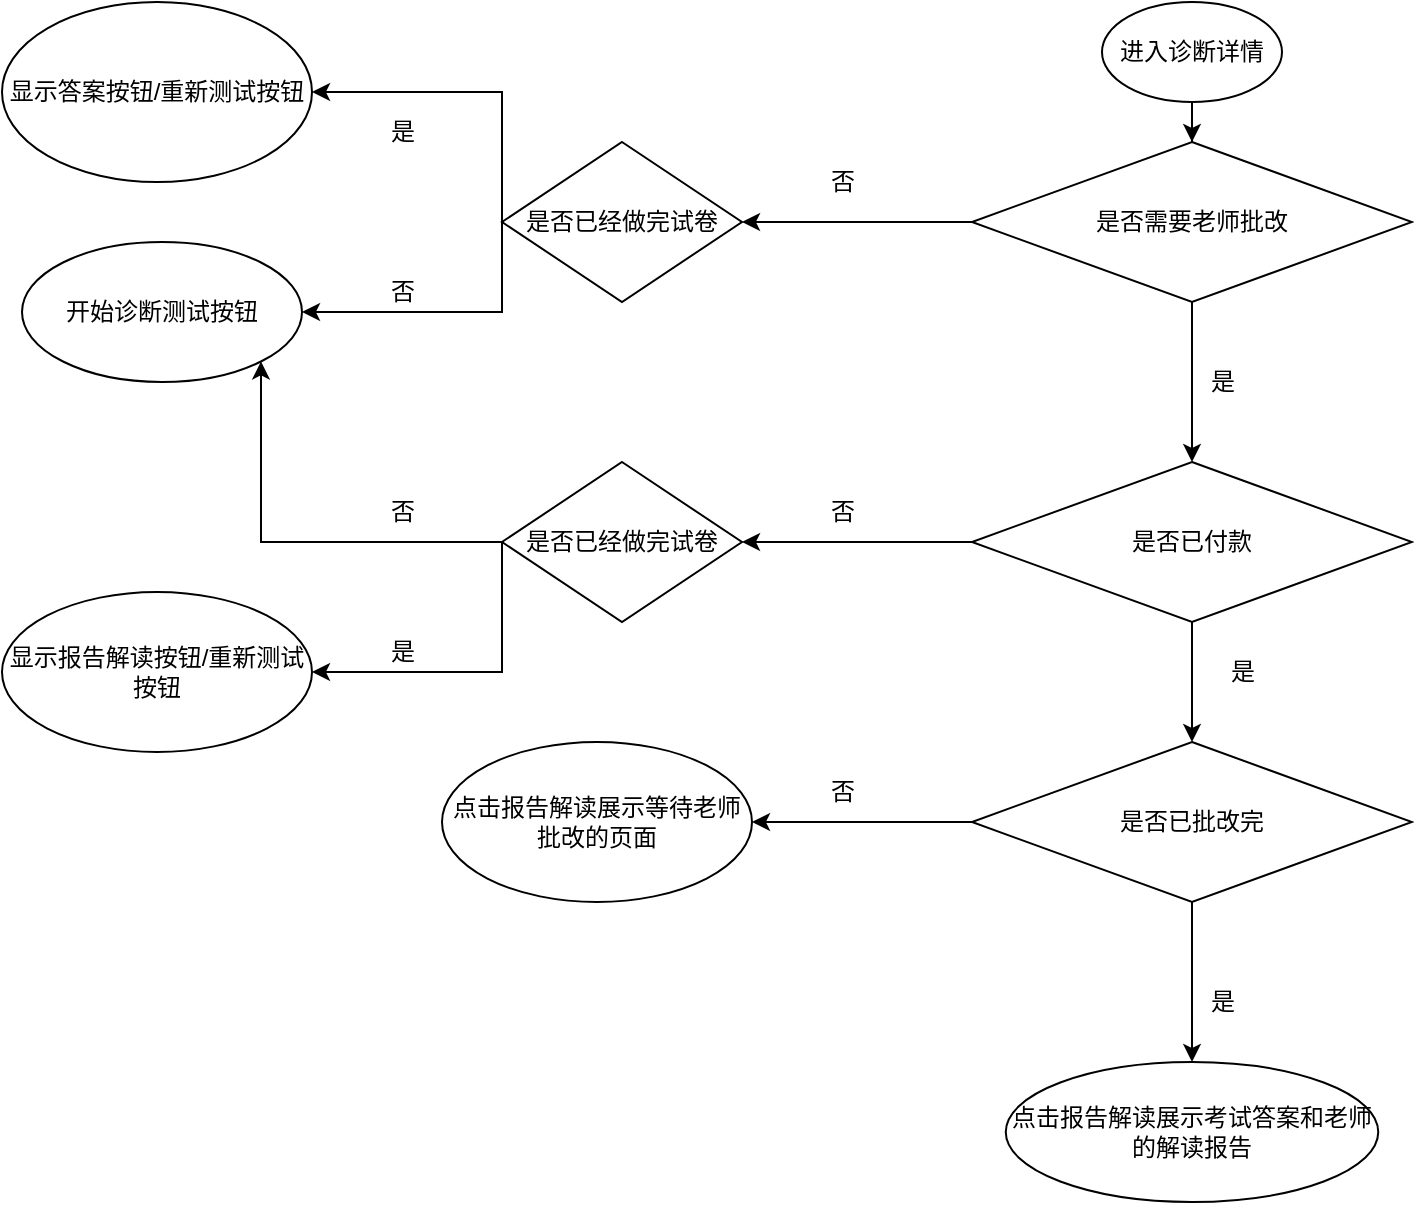 <mxfile version="20.3.1" type="github">
  <diagram id="fZTSuw4oeZMAy5_r0UgX" name="第 1 页">
    <mxGraphModel dx="2531" dy="779" grid="1" gridSize="10" guides="1" tooltips="1" connect="1" arrows="1" fold="1" page="1" pageScale="1" pageWidth="827" pageHeight="1169" math="0" shadow="0">
      <root>
        <mxCell id="0" />
        <mxCell id="1" parent="0" />
        <mxCell id="nYvTzos0_lKAlMXF71ZA-26" value="" style="edgeStyle=orthogonalEdgeStyle;rounded=0;orthogonalLoop=1;jettySize=auto;html=1;" edge="1" parent="1" source="nYvTzos0_lKAlMXF71ZA-1" target="nYvTzos0_lKAlMXF71ZA-2">
          <mxGeometry relative="1" as="geometry" />
        </mxCell>
        <mxCell id="nYvTzos0_lKAlMXF71ZA-1" value="进入诊断详情" style="ellipse;whiteSpace=wrap;html=1;" vertex="1" parent="1">
          <mxGeometry x="300" y="20" width="90" height="50" as="geometry" />
        </mxCell>
        <mxCell id="nYvTzos0_lKAlMXF71ZA-9" value="" style="edgeStyle=orthogonalEdgeStyle;rounded=0;orthogonalLoop=1;jettySize=auto;html=1;" edge="1" parent="1" source="nYvTzos0_lKAlMXF71ZA-2" target="nYvTzos0_lKAlMXF71ZA-8">
          <mxGeometry relative="1" as="geometry" />
        </mxCell>
        <mxCell id="nYvTzos0_lKAlMXF71ZA-28" value="" style="edgeStyle=orthogonalEdgeStyle;rounded=0;orthogonalLoop=1;jettySize=auto;html=1;" edge="1" parent="1" source="nYvTzos0_lKAlMXF71ZA-2" target="nYvTzos0_lKAlMXF71ZA-27">
          <mxGeometry relative="1" as="geometry" />
        </mxCell>
        <mxCell id="nYvTzos0_lKAlMXF71ZA-2" value="是否需要老师批改&lt;br&gt;" style="rhombus;whiteSpace=wrap;html=1;" vertex="1" parent="1">
          <mxGeometry x="235" y="90" width="220" height="80" as="geometry" />
        </mxCell>
        <mxCell id="nYvTzos0_lKAlMXF71ZA-5" value="显示答案按钮/重新测试按钮" style="ellipse;whiteSpace=wrap;html=1;" vertex="1" parent="1">
          <mxGeometry x="-250" y="20" width="155" height="90" as="geometry" />
        </mxCell>
        <mxCell id="nYvTzos0_lKAlMXF71ZA-7" value="否" style="text;html=1;align=center;verticalAlign=middle;resizable=0;points=[];autosize=1;strokeColor=none;fillColor=none;" vertex="1" parent="1">
          <mxGeometry x="150" y="95" width="40" height="30" as="geometry" />
        </mxCell>
        <mxCell id="nYvTzos0_lKAlMXF71ZA-15" value="" style="edgeStyle=orthogonalEdgeStyle;rounded=0;orthogonalLoop=1;jettySize=auto;html=1;" edge="1" parent="1" source="nYvTzos0_lKAlMXF71ZA-8" target="nYvTzos0_lKAlMXF71ZA-14">
          <mxGeometry relative="1" as="geometry" />
        </mxCell>
        <mxCell id="nYvTzos0_lKAlMXF71ZA-21" value="" style="edgeStyle=orthogonalEdgeStyle;rounded=0;orthogonalLoop=1;jettySize=auto;html=1;entryX=1;entryY=0.5;entryDx=0;entryDy=0;" edge="1" parent="1" source="nYvTzos0_lKAlMXF71ZA-8" target="nYvTzos0_lKAlMXF71ZA-34">
          <mxGeometry relative="1" as="geometry" />
        </mxCell>
        <mxCell id="nYvTzos0_lKAlMXF71ZA-8" value="是否已付款" style="rhombus;whiteSpace=wrap;html=1;" vertex="1" parent="1">
          <mxGeometry x="235" y="250" width="220" height="80" as="geometry" />
        </mxCell>
        <mxCell id="nYvTzos0_lKAlMXF71ZA-10" value="是" style="text;html=1;align=center;verticalAlign=middle;resizable=0;points=[];autosize=1;strokeColor=none;fillColor=none;" vertex="1" parent="1">
          <mxGeometry x="340" y="195" width="40" height="30" as="geometry" />
        </mxCell>
        <mxCell id="nYvTzos0_lKAlMXF71ZA-13" value="否" style="text;html=1;align=center;verticalAlign=middle;resizable=0;points=[];autosize=1;strokeColor=none;fillColor=none;" vertex="1" parent="1">
          <mxGeometry x="150" y="260" width="40" height="30" as="geometry" />
        </mxCell>
        <mxCell id="nYvTzos0_lKAlMXF71ZA-18" value="" style="edgeStyle=orthogonalEdgeStyle;rounded=0;orthogonalLoop=1;jettySize=auto;html=1;" edge="1" parent="1" source="nYvTzos0_lKAlMXF71ZA-14" target="nYvTzos0_lKAlMXF71ZA-17">
          <mxGeometry relative="1" as="geometry" />
        </mxCell>
        <mxCell id="nYvTzos0_lKAlMXF71ZA-24" value="" style="edgeStyle=orthogonalEdgeStyle;rounded=0;orthogonalLoop=1;jettySize=auto;html=1;" edge="1" parent="1" source="nYvTzos0_lKAlMXF71ZA-14" target="nYvTzos0_lKAlMXF71ZA-23">
          <mxGeometry relative="1" as="geometry" />
        </mxCell>
        <mxCell id="nYvTzos0_lKAlMXF71ZA-14" value="是否已批改完" style="rhombus;whiteSpace=wrap;html=1;" vertex="1" parent="1">
          <mxGeometry x="235" y="390" width="220" height="80" as="geometry" />
        </mxCell>
        <mxCell id="nYvTzos0_lKAlMXF71ZA-16" value="是" style="text;html=1;align=center;verticalAlign=middle;resizable=0;points=[];autosize=1;strokeColor=none;fillColor=none;" vertex="1" parent="1">
          <mxGeometry x="350" y="340" width="40" height="30" as="geometry" />
        </mxCell>
        <mxCell id="nYvTzos0_lKAlMXF71ZA-17" value="点击报告解读展示等待老师批改的页面" style="ellipse;whiteSpace=wrap;html=1;" vertex="1" parent="1">
          <mxGeometry x="-30" y="390" width="155" height="80" as="geometry" />
        </mxCell>
        <mxCell id="nYvTzos0_lKAlMXF71ZA-20" value="显示报告解读按钮/重新测试按钮" style="ellipse;whiteSpace=wrap;html=1;" vertex="1" parent="1">
          <mxGeometry x="-250" y="315" width="155" height="80" as="geometry" />
        </mxCell>
        <mxCell id="nYvTzos0_lKAlMXF71ZA-22" value="否" style="text;html=1;align=center;verticalAlign=middle;resizable=0;points=[];autosize=1;strokeColor=none;fillColor=none;" vertex="1" parent="1">
          <mxGeometry x="150" y="400" width="40" height="30" as="geometry" />
        </mxCell>
        <mxCell id="nYvTzos0_lKAlMXF71ZA-39" style="edgeStyle=orthogonalEdgeStyle;rounded=0;orthogonalLoop=1;jettySize=auto;html=1;exitX=1;exitY=0.5;exitDx=0;exitDy=0;" edge="1" parent="1" source="nYvTzos0_lKAlMXF71ZA-23">
          <mxGeometry relative="1" as="geometry">
            <mxPoint x="413" y="585" as="targetPoint" />
          </mxGeometry>
        </mxCell>
        <mxCell id="nYvTzos0_lKAlMXF71ZA-23" value="点击报告解读展示考试答案和老师的解读报告" style="ellipse;whiteSpace=wrap;html=1;" vertex="1" parent="1">
          <mxGeometry x="251.88" y="550" width="186.25" height="70" as="geometry" />
        </mxCell>
        <mxCell id="nYvTzos0_lKAlMXF71ZA-25" value="是" style="text;html=1;align=center;verticalAlign=middle;resizable=0;points=[];autosize=1;strokeColor=none;fillColor=none;" vertex="1" parent="1">
          <mxGeometry x="340" y="505" width="40" height="30" as="geometry" />
        </mxCell>
        <mxCell id="nYvTzos0_lKAlMXF71ZA-29" value="" style="edgeStyle=orthogonalEdgeStyle;rounded=0;orthogonalLoop=1;jettySize=auto;html=1;" edge="1" parent="1" source="nYvTzos0_lKAlMXF71ZA-27" target="nYvTzos0_lKAlMXF71ZA-5">
          <mxGeometry relative="1" as="geometry">
            <Array as="points">
              <mxPoint y="65" />
            </Array>
          </mxGeometry>
        </mxCell>
        <mxCell id="nYvTzos0_lKAlMXF71ZA-32" value="" style="edgeStyle=orthogonalEdgeStyle;rounded=0;orthogonalLoop=1;jettySize=auto;html=1;entryX=1;entryY=0.5;entryDx=0;entryDy=0;" edge="1" parent="1" source="nYvTzos0_lKAlMXF71ZA-27" target="nYvTzos0_lKAlMXF71ZA-31">
          <mxGeometry relative="1" as="geometry">
            <mxPoint x="-90" y="180" as="targetPoint" />
            <Array as="points">
              <mxPoint y="175" />
            </Array>
          </mxGeometry>
        </mxCell>
        <mxCell id="nYvTzos0_lKAlMXF71ZA-27" value="是否已经做完试卷" style="rhombus;whiteSpace=wrap;html=1;" vertex="1" parent="1">
          <mxGeometry y="90" width="120" height="80" as="geometry" />
        </mxCell>
        <mxCell id="nYvTzos0_lKAlMXF71ZA-30" value="是" style="text;html=1;align=center;verticalAlign=middle;resizable=0;points=[];autosize=1;strokeColor=none;fillColor=none;" vertex="1" parent="1">
          <mxGeometry x="-70" y="70" width="40" height="30" as="geometry" />
        </mxCell>
        <mxCell id="nYvTzos0_lKAlMXF71ZA-31" value="开始诊断测试按钮" style="ellipse;whiteSpace=wrap;html=1;" vertex="1" parent="1">
          <mxGeometry x="-240" y="140" width="140" height="70" as="geometry" />
        </mxCell>
        <mxCell id="nYvTzos0_lKAlMXF71ZA-33" value="否" style="text;html=1;align=center;verticalAlign=middle;resizable=0;points=[];autosize=1;strokeColor=none;fillColor=none;" vertex="1" parent="1">
          <mxGeometry x="-70" y="150" width="40" height="30" as="geometry" />
        </mxCell>
        <mxCell id="nYvTzos0_lKAlMXF71ZA-35" style="edgeStyle=orthogonalEdgeStyle;rounded=0;orthogonalLoop=1;jettySize=auto;html=1;entryX=1;entryY=0.5;entryDx=0;entryDy=0;" edge="1" parent="1" source="nYvTzos0_lKAlMXF71ZA-34" target="nYvTzos0_lKAlMXF71ZA-20">
          <mxGeometry relative="1" as="geometry">
            <Array as="points">
              <mxPoint y="355" />
            </Array>
          </mxGeometry>
        </mxCell>
        <mxCell id="nYvTzos0_lKAlMXF71ZA-37" style="edgeStyle=orthogonalEdgeStyle;rounded=0;orthogonalLoop=1;jettySize=auto;html=1;entryX=1;entryY=1;entryDx=0;entryDy=0;" edge="1" parent="1" source="nYvTzos0_lKAlMXF71ZA-34" target="nYvTzos0_lKAlMXF71ZA-31">
          <mxGeometry relative="1" as="geometry">
            <Array as="points">
              <mxPoint x="-120" y="290" />
            </Array>
          </mxGeometry>
        </mxCell>
        <mxCell id="nYvTzos0_lKAlMXF71ZA-34" value="是否已经做完试卷" style="rhombus;whiteSpace=wrap;html=1;" vertex="1" parent="1">
          <mxGeometry y="250" width="120" height="80" as="geometry" />
        </mxCell>
        <mxCell id="nYvTzos0_lKAlMXF71ZA-36" value="是" style="text;html=1;align=center;verticalAlign=middle;resizable=0;points=[];autosize=1;strokeColor=none;fillColor=none;" vertex="1" parent="1">
          <mxGeometry x="-70" y="330" width="40" height="30" as="geometry" />
        </mxCell>
        <mxCell id="nYvTzos0_lKAlMXF71ZA-38" value="否" style="text;html=1;align=center;verticalAlign=middle;resizable=0;points=[];autosize=1;strokeColor=none;fillColor=none;" vertex="1" parent="1">
          <mxGeometry x="-70" y="260" width="40" height="30" as="geometry" />
        </mxCell>
      </root>
    </mxGraphModel>
  </diagram>
</mxfile>

